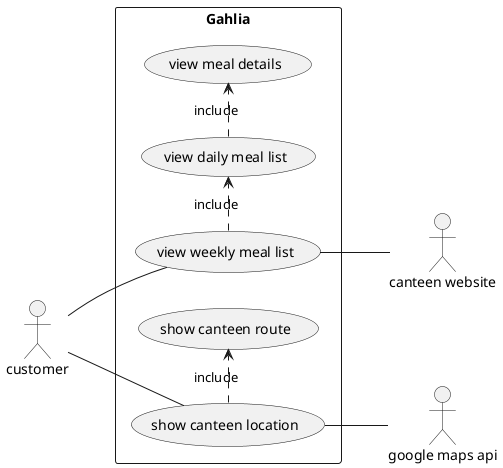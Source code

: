 @startuml
left to right direction
skinparam packageStyle rectangle
actor customer
actor canteen as "canteen website"
actor google as "google maps api"
rectangle Gahlia {
  customer -- (view weekly meal list)
  (view daily meal list)
  (view meal details)
  customer -- (show canteen location)
  (show canteen route)

  (view weekly meal list) .> (view daily meal list): include
  (view daily meal list) .> (view meal details): include
  (show canteen location) .> (show canteen route): include

  (view weekly meal list) -- canteen
  (show canteen location) -- google
}
@enduml

